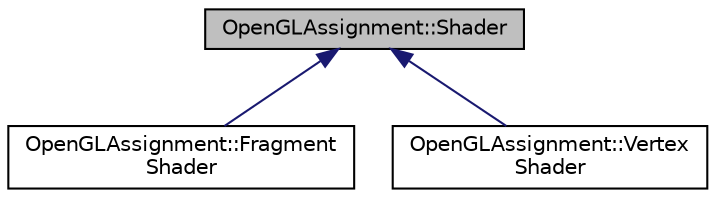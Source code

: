 digraph "OpenGLAssignment::Shader"
{
 // LATEX_PDF_SIZE
  edge [fontname="Helvetica",fontsize="10",labelfontname="Helvetica",labelfontsize="10"];
  node [fontname="Helvetica",fontsize="10",shape=record];
  Node1 [label="OpenGLAssignment::Shader",height=0.2,width=0.4,color="black", fillcolor="grey75", style="filled", fontcolor="black",tooltip=" "];
  Node1 -> Node2 [dir="back",color="midnightblue",fontsize="10",style="solid",fontname="Helvetica"];
  Node2 [label="OpenGLAssignment::Fragment\lShader",height=0.2,width=0.4,color="black", fillcolor="white", style="filled",URL="$class_open_g_l_assignment_1_1_fragment_shader.html",tooltip=" "];
  Node1 -> Node3 [dir="back",color="midnightblue",fontsize="10",style="solid",fontname="Helvetica"];
  Node3 [label="OpenGLAssignment::Vertex\lShader",height=0.2,width=0.4,color="black", fillcolor="white", style="filled",URL="$class_open_g_l_assignment_1_1_vertex_shader.html",tooltip=" "];
}
